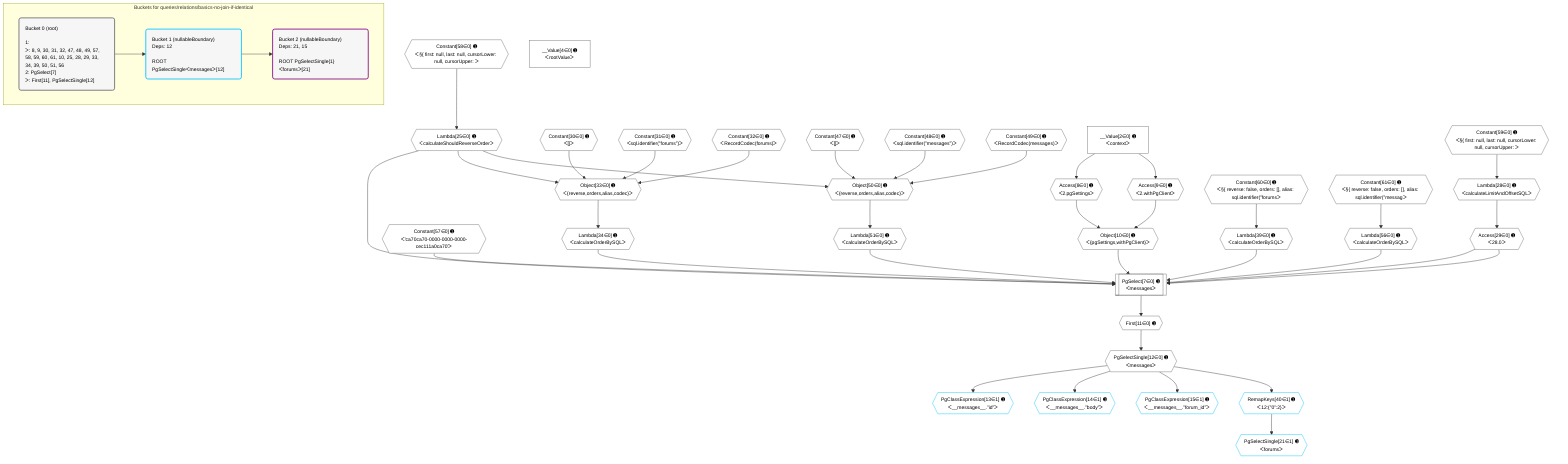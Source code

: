 %%{init: {'themeVariables': { 'fontSize': '12px'}}}%%
graph TD
    classDef path fill:#eee,stroke:#000,color:#000
    classDef plan fill:#fff,stroke-width:1px,color:#000
    classDef itemplan fill:#fff,stroke-width:2px,color:#000
    classDef unbatchedplan fill:#dff,stroke-width:1px,color:#000
    classDef sideeffectplan fill:#fcc,stroke-width:2px,color:#000
    classDef bucket fill:#f6f6f6,color:#000,stroke-width:2px,text-align:left


    %% plan dependencies
    PgSelect7[["PgSelect[7∈0] ➊<br />ᐸmessagesᐳ"]]:::plan
    Object10{{"Object[10∈0] ➊<br />ᐸ{pgSettings,withPgClient}ᐳ"}}:::plan
    Constant57{{"Constant[57∈0] ➊<br />ᐸ'ca70ca70-0000-0000-0000-cec111a0ca70'ᐳ"}}:::plan
    Access29{{"Access[29∈0] ➊<br />ᐸ28.0ᐳ"}}:::plan
    Lambda34{{"Lambda[34∈0] ➊<br />ᐸcalculateOrderBySQLᐳ"}}:::plan
    Lambda39{{"Lambda[39∈0] ➊<br />ᐸcalculateOrderBySQLᐳ"}}:::plan
    Lambda25{{"Lambda[25∈0] ➊<br />ᐸcalculateShouldReverseOrderᐳ"}}:::plan
    Lambda51{{"Lambda[51∈0] ➊<br />ᐸcalculateOrderBySQLᐳ"}}:::plan
    Lambda56{{"Lambda[56∈0] ➊<br />ᐸcalculateOrderBySQLᐳ"}}:::plan
    Object10 & Constant57 & Access29 & Lambda34 & Lambda39 & Lambda25 & Access29 & Lambda51 & Lambda56 --> PgSelect7
    Object33{{"Object[33∈0] ➊<br />ᐸ{reverse,orders,alias,codec}ᐳ"}}:::plan
    Constant30{{"Constant[30∈0] ➊<br />ᐸ[]ᐳ"}}:::plan
    Constant31{{"Constant[31∈0] ➊<br />ᐸsql.identifier(”forums”)ᐳ"}}:::plan
    Constant32{{"Constant[32∈0] ➊<br />ᐸRecordCodec(forums)ᐳ"}}:::plan
    Lambda25 & Constant30 & Constant31 & Constant32 --> Object33
    Object50{{"Object[50∈0] ➊<br />ᐸ{reverse,orders,alias,codec}ᐳ"}}:::plan
    Constant47{{"Constant[47∈0] ➊<br />ᐸ[]ᐳ"}}:::plan
    Constant48{{"Constant[48∈0] ➊<br />ᐸsql.identifier(”messages”)ᐳ"}}:::plan
    Constant49{{"Constant[49∈0] ➊<br />ᐸRecordCodec(messages)ᐳ"}}:::plan
    Lambda25 & Constant47 & Constant48 & Constant49 --> Object50
    Access8{{"Access[8∈0] ➊<br />ᐸ2.pgSettingsᐳ"}}:::plan
    Access9{{"Access[9∈0] ➊<br />ᐸ2.withPgClientᐳ"}}:::plan
    Access8 & Access9 --> Object10
    __Value2["__Value[2∈0] ➊<br />ᐸcontextᐳ"]:::plan
    __Value2 --> Access8
    __Value2 --> Access9
    First11{{"First[11∈0] ➊"}}:::plan
    PgSelect7 --> First11
    PgSelectSingle12{{"PgSelectSingle[12∈0] ➊<br />ᐸmessagesᐳ"}}:::plan
    First11 --> PgSelectSingle12
    Constant58{{"Constant[58∈0] ➊<br />ᐸ§{ first: null, last: null, cursorLower: null, cursorUpper: ᐳ"}}:::plan
    Constant58 --> Lambda25
    Lambda28{{"Lambda[28∈0] ➊<br />ᐸcalculateLimitAndOffsetSQLᐳ"}}:::plan
    Constant59{{"Constant[59∈0] ➊<br />ᐸ§{ first: null, last: null, cursorLower: null, cursorUpper: ᐳ"}}:::plan
    Constant59 --> Lambda28
    Lambda28 --> Access29
    Object33 --> Lambda34
    Constant60{{"Constant[60∈0] ➊<br />ᐸ§{ reverse: false, orders: [], alias: sql.identifier(”forumsᐳ"}}:::plan
    Constant60 --> Lambda39
    Object50 --> Lambda51
    Constant61{{"Constant[61∈0] ➊<br />ᐸ§{ reverse: false, orders: [], alias: sql.identifier(”messagᐳ"}}:::plan
    Constant61 --> Lambda56
    __Value4["__Value[4∈0] ➊<br />ᐸrootValueᐳ"]:::plan
    PgClassExpression13{{"PgClassExpression[13∈1] ➊<br />ᐸ__messages__.”id”ᐳ"}}:::plan
    PgSelectSingle12 --> PgClassExpression13
    PgClassExpression14{{"PgClassExpression[14∈1] ➊<br />ᐸ__messages__.”body”ᐳ"}}:::plan
    PgSelectSingle12 --> PgClassExpression14
    PgClassExpression15{{"PgClassExpression[15∈1] ➊<br />ᐸ__messages__.”forum_id”ᐳ"}}:::plan
    PgSelectSingle12 --> PgClassExpression15
    PgSelectSingle21{{"PgSelectSingle[21∈1] ➊<br />ᐸforumsᐳ"}}:::plan
    RemapKeys40{{"RemapKeys[40∈1] ➊<br />ᐸ12:{”0”:2}ᐳ"}}:::plan
    RemapKeys40 --> PgSelectSingle21
    PgSelectSingle12 --> RemapKeys40

    %% define steps

    subgraph "Buckets for queries/relations/basics-no-join-if-identical"
    Bucket0("Bucket 0 (root)<br /><br />1: <br />ᐳ: 8, 9, 30, 31, 32, 47, 48, 49, 57, 58, 59, 60, 61, 10, 25, 28, 29, 33, 34, 39, 50, 51, 56<br />2: PgSelect[7]<br />ᐳ: First[11], PgSelectSingle[12]"):::bucket
    classDef bucket0 stroke:#696969
    class Bucket0,__Value2,__Value4,PgSelect7,Access8,Access9,Object10,First11,PgSelectSingle12,Lambda25,Lambda28,Access29,Constant30,Constant31,Constant32,Object33,Lambda34,Lambda39,Constant47,Constant48,Constant49,Object50,Lambda51,Lambda56,Constant57,Constant58,Constant59,Constant60,Constant61 bucket0
    Bucket1("Bucket 1 (nullableBoundary)<br />Deps: 12<br /><br />ROOT PgSelectSingleᐸmessagesᐳ[12]"):::bucket
    classDef bucket1 stroke:#00bfff
    class Bucket1,PgClassExpression13,PgClassExpression14,PgClassExpression15,PgSelectSingle21,RemapKeys40 bucket1
    Bucket2("Bucket 2 (nullableBoundary)<br />Deps: 21, 15<br /><br />ROOT PgSelectSingle{1}ᐸforumsᐳ[21]"):::bucket
    classDef bucket2 stroke:#7f007f
    class Bucket2 bucket2
    Bucket0 --> Bucket1
    Bucket1 --> Bucket2
    end